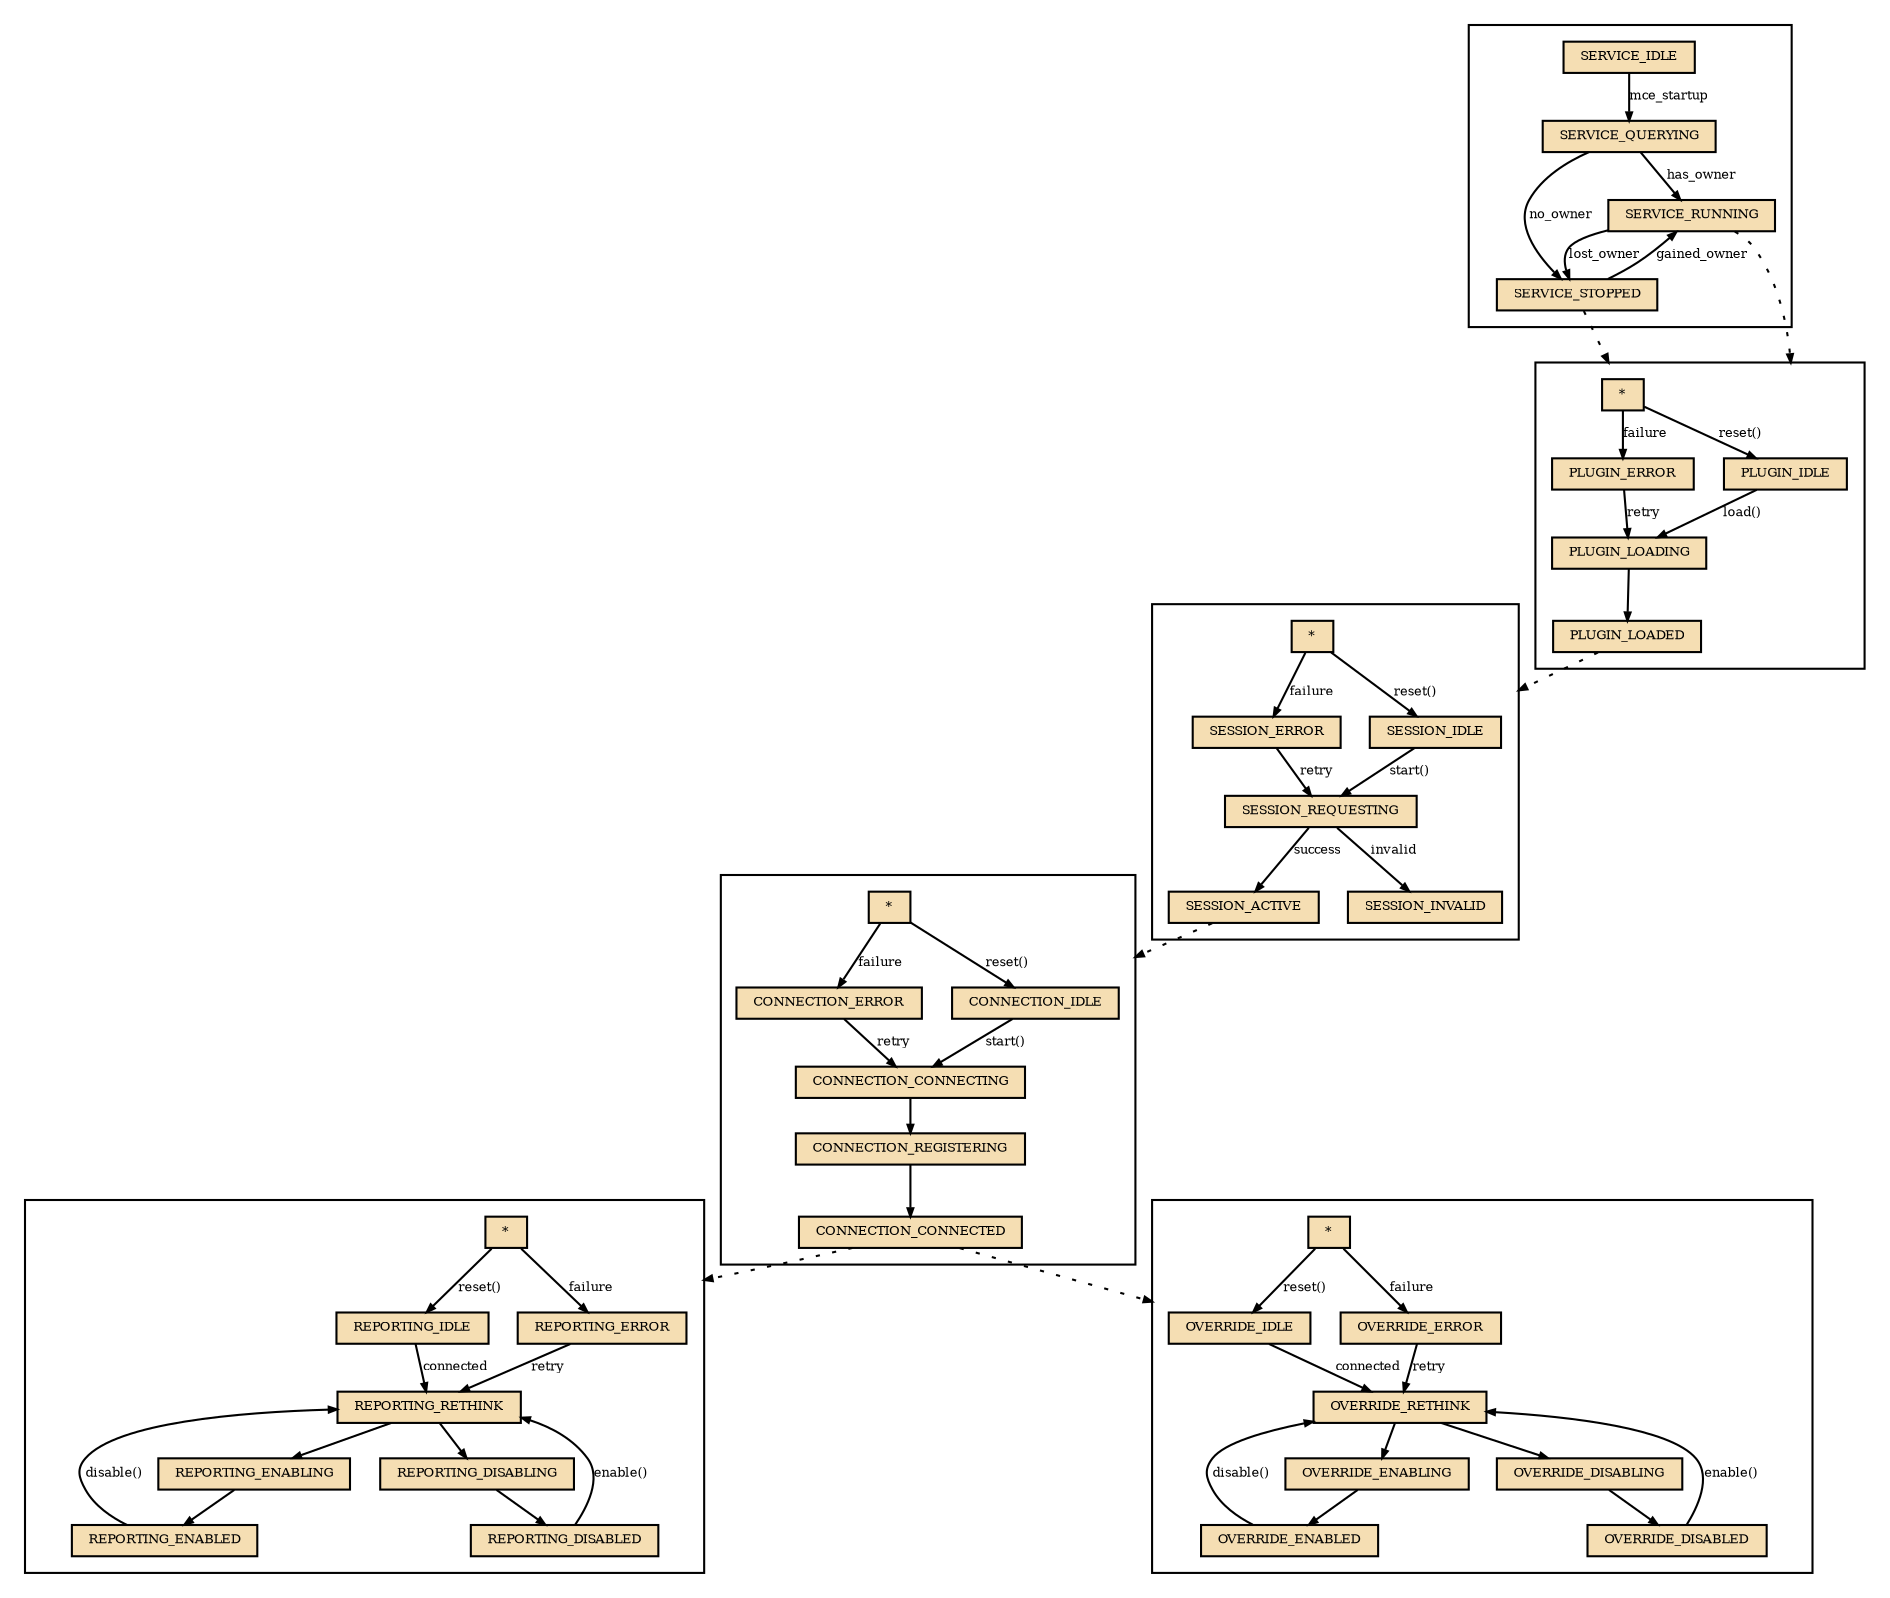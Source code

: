 // -*- mode: c -*-

digraph mce_sensorfw
{
  fontsize=6;
  ranksep=0.2;
  nodesep=0.2;

  edge[fontsize=6];
  edge[arrowsize=0.4];

  node[width=0.001]
  node[height=0.001]
  node[fontsize=6]
  node[shape=box];
  node[style=filled];
  node[fillcolor=wheat];

  compound = true;

  subgraph clusterREPORTING {
    REPORTING_IDLE;
    REPORTING_RETHINK;
    REPORTING_ENABLING;
    REPORTING_ENABLED;
    REPORTING_DISABLING;
    REPORTING_DISABLED;
    REPORTING_ERROR;
    REPORTING_ANY [label="*"];

    REPORTING_ANY       -> REPORTING_ERROR [label="failure"];
    REPORTING_ANY       -> REPORTING_IDLE  [label="reset()"];

    REPORTING_IDLE      -> REPORTING_RETHINK [label="connected"];

    REPORTING_RETHINK   -> REPORTING_ENABLING;
    REPORTING_RETHINK   -> REPORTING_DISABLING;

    REPORTING_ENABLING  -> REPORTING_ENABLED;
    REPORTING_ENABLED   -> REPORTING_RETHINK [label="disable()"];

    REPORTING_DISABLING -> REPORTING_DISABLED;
    REPORTING_DISABLED  -> REPORTING_RETHINK  [label="enable()"];

    REPORTING_ERROR     -> REPORTING_RETHINK [label="retry"];
  }

  subgraph clusterOVERRIDE {
    OVERRIDE_IDLE;
    OVERRIDE_RETHINK;
    OVERRIDE_ENABLING;
    OVERRIDE_ENABLED;
    OVERRIDE_DISABLING;
    OVERRIDE_DISABLED;
    OVERRIDE_ERROR;
    OVERRIDE_ANY [label="*"];

    OVERRIDE_ANY       -> OVERRIDE_ERROR [label="failure"];
    OVERRIDE_ANY       -> OVERRIDE_IDLE  [label="reset()"];

    OVERRIDE_IDLE      -> OVERRIDE_RETHINK [label="connected"];

    OVERRIDE_RETHINK   -> OVERRIDE_ENABLING;
    OVERRIDE_RETHINK   -> OVERRIDE_DISABLING;

    OVERRIDE_ENABLING  -> OVERRIDE_ENABLED;
    OVERRIDE_ENABLED   -> OVERRIDE_RETHINK [label="disable()"];
    OVERRIDE_DISABLING -> OVERRIDE_DISABLED;
    OVERRIDE_DISABLED  -> OVERRIDE_RETHINK  [label="enable()"];

    OVERRIDE_ERROR     -> OVERRIDE_RETHINK [label="retry"];
  }

  subgraph clusterCONNECTION {
    CONNECTION_IDLE;
    CONNECTION_CONNECTING;
    CONNECTION_REGISTERING;
    CONNECTION_CONNECTED;
    CONNECTION_ERROR;
    CONNECTION_ANY [label="*"];

    CONNECTION_ANY           -> CONNECTION_ERROR [label="failure"];
    CONNECTION_ANY           -> CONNECTION_IDLE  [label="reset()"];

    CONNECTION_IDLE          -> CONNECTION_CONNECTING [label="start()"];
    CONNECTION_CONNECTING    -> CONNECTION_REGISTERING;
    CONNECTION_REGISTERING   -> CONNECTION_CONNECTED;

    CONNECTION_CONNECTED -> REPORTING_IDLE [style=dotted, lhead=clusterREPORTING]
    CONNECTION_CONNECTED -> OVERRIDE_IDLE  [style=dotted, lhead=clusterOVERRIDE]

    CONNECTION_ERROR     -> CONNECTION_CONNECTING [label="retry"];
  }
  subgraph clusterSESSION {
    SESSION_IDLE;
    SESSION_REQUESTING;
    SESSION_ACTIVE;
    SESSION_ERROR;
    SESSION_INVALID;
    SESSION_ANY [label="*"];

    SESSION_ANY        -> SESSION_ERROR      [label="failure"];
    SESSION_ANY        -> SESSION_IDLE       [label="reset()"];

    SESSION_IDLE       -> SESSION_REQUESTING [label="start()"];
    SESSION_REQUESTING -> SESSION_ACTIVE     [label="success"];
    SESSION_REQUESTING -> SESSION_INVALID    [label="invalid"];

    SESSION_ACTIVE   -> CONNECTION_IDLE [style=dotted, lhead=clusterCONNECTION]

    SESSION_ERROR    -> SESSION_REQUESTING [label="retry"];
  }

  subgraph clusterPLUGIN {
    PLUGIN_IDLE;
    PLUGIN_LOADING;
    PLUGIN_LOADED;
    PLUGIN_ERROR;
    PLUGIN_ANY [label="*"];

    PLUGIN_ANY  -> PLUGIN_IDLE    [label="reset()"];
    PLUGIN_IDLE -> PLUGIN_LOADING [label="load()"];

    PLUGIN_LOADING -> PLUGIN_LOADED;
    PLUGIN_ANY     -> PLUGIN_ERROR [label="failure"];

    PLUGIN_LOADED  -> SESSION_IDLE [style=dotted, lhead=clusterSESSION];

    PLUGIN_ERROR   -> PLUGIN_LOADING [label="retry"];
  }

  subgraph clusterSERVICE {
    SERVICE_IDLE;
    SERVICE_QUERYING;
    SERVICE_RUNNING;
    SERVICE_STOPPED;

    SERVICE_IDLE -> SERVICE_QUERYING    [label="mce_startup"];
    SERVICE_QUERYING -> SERVICE_RUNNING [label="has_owner"];
    SERVICE_QUERYING -> SERVICE_STOPPED [label="no_owner"];
    SERVICE_RUNNING -> SERVICE_STOPPED  [label="lost_owner"];
    SERVICE_STOPPED -> SERVICE_RUNNING  [label="gained_owner"];

    SERVICE_RUNNING -> PLUGIN_IDLE [style=dotted, lhead=clusterPLUGIN];
    SERVICE_STOPPED -> PLUGIN_ANY [style=dotted, lhead=clusterPLUGIN];
  }

}

